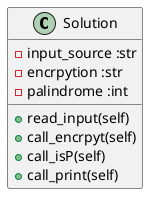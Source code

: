 @startuml
class Solution {

    -input_source :str
    -encrpytion :str
    -palindrome :int

    +read_input(self)
    +call_encrpyt(self)
    +call_isP(self)
    +call_print(self)
}
@enduml